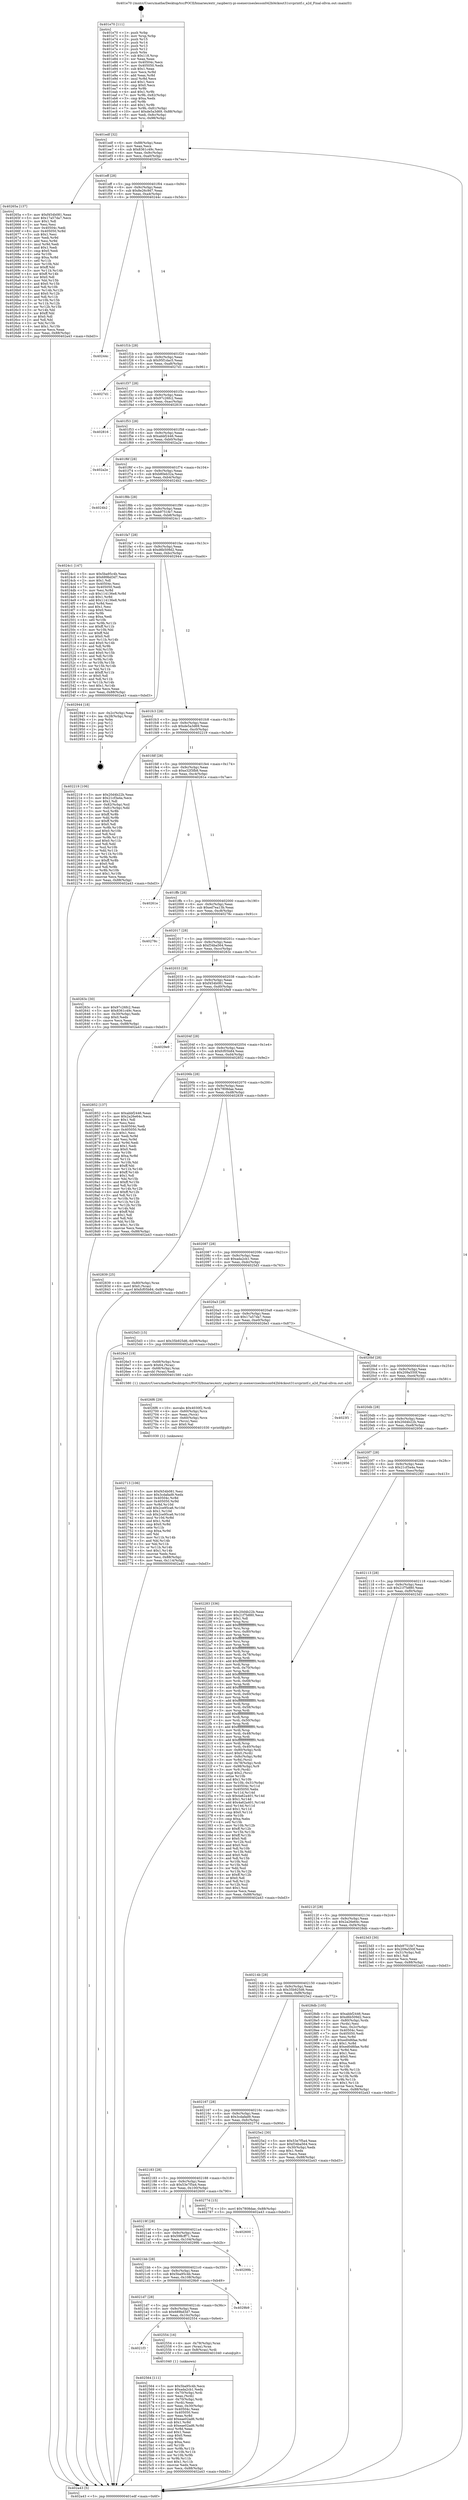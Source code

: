 digraph "0x401e70" {
  label = "0x401e70 (/mnt/c/Users/mathe/Desktop/tcc/POCII/binaries/extr_raspberry-pi-osexerciseslesson042bl4ckout31srcprintf.c_a2d_Final-ollvm.out::main(0))"
  labelloc = "t"
  node[shape=record]

  Entry [label="",width=0.3,height=0.3,shape=circle,fillcolor=black,style=filled]
  "0x401edf" [label="{
     0x401edf [32]\l
     | [instrs]\l
     &nbsp;&nbsp;0x401edf \<+6\>: mov -0x88(%rbp),%eax\l
     &nbsp;&nbsp;0x401ee5 \<+2\>: mov %eax,%ecx\l
     &nbsp;&nbsp;0x401ee7 \<+6\>: sub $0x8361c49c,%ecx\l
     &nbsp;&nbsp;0x401eed \<+6\>: mov %eax,-0x9c(%rbp)\l
     &nbsp;&nbsp;0x401ef3 \<+6\>: mov %ecx,-0xa0(%rbp)\l
     &nbsp;&nbsp;0x401ef9 \<+6\>: je 000000000040265a \<main+0x7ea\>\l
  }"]
  "0x40265a" [label="{
     0x40265a [137]\l
     | [instrs]\l
     &nbsp;&nbsp;0x40265a \<+5\>: mov $0xf454b081,%eax\l
     &nbsp;&nbsp;0x40265f \<+5\>: mov $0x17a57da7,%ecx\l
     &nbsp;&nbsp;0x402664 \<+2\>: mov $0x1,%dl\l
     &nbsp;&nbsp;0x402666 \<+2\>: xor %esi,%esi\l
     &nbsp;&nbsp;0x402668 \<+7\>: mov 0x40504c,%edi\l
     &nbsp;&nbsp;0x40266f \<+8\>: mov 0x405050,%r8d\l
     &nbsp;&nbsp;0x402677 \<+3\>: sub $0x1,%esi\l
     &nbsp;&nbsp;0x40267a \<+3\>: mov %edi,%r9d\l
     &nbsp;&nbsp;0x40267d \<+3\>: add %esi,%r9d\l
     &nbsp;&nbsp;0x402680 \<+4\>: imul %r9d,%edi\l
     &nbsp;&nbsp;0x402684 \<+3\>: and $0x1,%edi\l
     &nbsp;&nbsp;0x402687 \<+3\>: cmp $0x0,%edi\l
     &nbsp;&nbsp;0x40268a \<+4\>: sete %r10b\l
     &nbsp;&nbsp;0x40268e \<+4\>: cmp $0xa,%r8d\l
     &nbsp;&nbsp;0x402692 \<+4\>: setl %r11b\l
     &nbsp;&nbsp;0x402696 \<+3\>: mov %r10b,%bl\l
     &nbsp;&nbsp;0x402699 \<+3\>: xor $0xff,%bl\l
     &nbsp;&nbsp;0x40269c \<+3\>: mov %r11b,%r14b\l
     &nbsp;&nbsp;0x40269f \<+4\>: xor $0xff,%r14b\l
     &nbsp;&nbsp;0x4026a3 \<+3\>: xor $0x0,%dl\l
     &nbsp;&nbsp;0x4026a6 \<+3\>: mov %bl,%r15b\l
     &nbsp;&nbsp;0x4026a9 \<+4\>: and $0x0,%r15b\l
     &nbsp;&nbsp;0x4026ad \<+3\>: and %dl,%r10b\l
     &nbsp;&nbsp;0x4026b0 \<+3\>: mov %r14b,%r12b\l
     &nbsp;&nbsp;0x4026b3 \<+4\>: and $0x0,%r12b\l
     &nbsp;&nbsp;0x4026b7 \<+3\>: and %dl,%r11b\l
     &nbsp;&nbsp;0x4026ba \<+3\>: or %r10b,%r15b\l
     &nbsp;&nbsp;0x4026bd \<+3\>: or %r11b,%r12b\l
     &nbsp;&nbsp;0x4026c0 \<+3\>: xor %r12b,%r15b\l
     &nbsp;&nbsp;0x4026c3 \<+3\>: or %r14b,%bl\l
     &nbsp;&nbsp;0x4026c6 \<+3\>: xor $0xff,%bl\l
     &nbsp;&nbsp;0x4026c9 \<+3\>: or $0x0,%dl\l
     &nbsp;&nbsp;0x4026cc \<+2\>: and %dl,%bl\l
     &nbsp;&nbsp;0x4026ce \<+3\>: or %bl,%r15b\l
     &nbsp;&nbsp;0x4026d1 \<+4\>: test $0x1,%r15b\l
     &nbsp;&nbsp;0x4026d5 \<+3\>: cmovne %ecx,%eax\l
     &nbsp;&nbsp;0x4026d8 \<+6\>: mov %eax,-0x88(%rbp)\l
     &nbsp;&nbsp;0x4026de \<+5\>: jmp 0000000000402a43 \<main+0xbd3\>\l
  }"]
  "0x401eff" [label="{
     0x401eff [28]\l
     | [instrs]\l
     &nbsp;&nbsp;0x401eff \<+5\>: jmp 0000000000401f04 \<main+0x94\>\l
     &nbsp;&nbsp;0x401f04 \<+6\>: mov -0x9c(%rbp),%eax\l
     &nbsp;&nbsp;0x401f0a \<+5\>: sub $0x8e26c9d7,%eax\l
     &nbsp;&nbsp;0x401f0f \<+6\>: mov %eax,-0xa4(%rbp)\l
     &nbsp;&nbsp;0x401f15 \<+6\>: je 000000000040244c \<main+0x5dc\>\l
  }"]
  Exit [label="",width=0.3,height=0.3,shape=circle,fillcolor=black,style=filled,peripheries=2]
  "0x40244c" [label="{
     0x40244c\l
  }", style=dashed]
  "0x401f1b" [label="{
     0x401f1b [28]\l
     | [instrs]\l
     &nbsp;&nbsp;0x401f1b \<+5\>: jmp 0000000000401f20 \<main+0xb0\>\l
     &nbsp;&nbsp;0x401f20 \<+6\>: mov -0x9c(%rbp),%eax\l
     &nbsp;&nbsp;0x401f26 \<+5\>: sub $0x95f1dac5,%eax\l
     &nbsp;&nbsp;0x401f2b \<+6\>: mov %eax,-0xa8(%rbp)\l
     &nbsp;&nbsp;0x401f31 \<+6\>: je 00000000004027d1 \<main+0x961\>\l
  }"]
  "0x402713" [label="{
     0x402713 [106]\l
     | [instrs]\l
     &nbsp;&nbsp;0x402713 \<+5\>: mov $0xf454b081,%esi\l
     &nbsp;&nbsp;0x402718 \<+5\>: mov $0x3cdafad9,%edx\l
     &nbsp;&nbsp;0x40271d \<+8\>: mov 0x40504c,%r8d\l
     &nbsp;&nbsp;0x402725 \<+8\>: mov 0x405050,%r9d\l
     &nbsp;&nbsp;0x40272d \<+3\>: mov %r8d,%r10d\l
     &nbsp;&nbsp;0x402730 \<+7\>: add $0x2ce95ca6,%r10d\l
     &nbsp;&nbsp;0x402737 \<+4\>: sub $0x1,%r10d\l
     &nbsp;&nbsp;0x40273b \<+7\>: sub $0x2ce95ca6,%r10d\l
     &nbsp;&nbsp;0x402742 \<+4\>: imul %r10d,%r8d\l
     &nbsp;&nbsp;0x402746 \<+4\>: and $0x1,%r8d\l
     &nbsp;&nbsp;0x40274a \<+4\>: cmp $0x0,%r8d\l
     &nbsp;&nbsp;0x40274e \<+4\>: sete %r11b\l
     &nbsp;&nbsp;0x402752 \<+4\>: cmp $0xa,%r9d\l
     &nbsp;&nbsp;0x402756 \<+3\>: setl %bl\l
     &nbsp;&nbsp;0x402759 \<+3\>: mov %r11b,%r14b\l
     &nbsp;&nbsp;0x40275c \<+3\>: and %bl,%r14b\l
     &nbsp;&nbsp;0x40275f \<+3\>: xor %bl,%r11b\l
     &nbsp;&nbsp;0x402762 \<+3\>: or %r11b,%r14b\l
     &nbsp;&nbsp;0x402765 \<+4\>: test $0x1,%r14b\l
     &nbsp;&nbsp;0x402769 \<+3\>: cmovne %edx,%esi\l
     &nbsp;&nbsp;0x40276c \<+6\>: mov %esi,-0x88(%rbp)\l
     &nbsp;&nbsp;0x402772 \<+6\>: mov %eax,-0x114(%rbp)\l
     &nbsp;&nbsp;0x402778 \<+5\>: jmp 0000000000402a43 \<main+0xbd3\>\l
  }"]
  "0x4027d1" [label="{
     0x4027d1\l
  }", style=dashed]
  "0x401f37" [label="{
     0x401f37 [28]\l
     | [instrs]\l
     &nbsp;&nbsp;0x401f37 \<+5\>: jmp 0000000000401f3c \<main+0xcc\>\l
     &nbsp;&nbsp;0x401f3c \<+6\>: mov -0x9c(%rbp),%eax\l
     &nbsp;&nbsp;0x401f42 \<+5\>: sub $0x97c26fc2,%eax\l
     &nbsp;&nbsp;0x401f47 \<+6\>: mov %eax,-0xac(%rbp)\l
     &nbsp;&nbsp;0x401f4d \<+6\>: je 0000000000402816 \<main+0x9a6\>\l
  }"]
  "0x4026f6" [label="{
     0x4026f6 [29]\l
     | [instrs]\l
     &nbsp;&nbsp;0x4026f6 \<+10\>: movabs $0x4030f2,%rdi\l
     &nbsp;&nbsp;0x402700 \<+4\>: mov -0x60(%rbp),%rcx\l
     &nbsp;&nbsp;0x402704 \<+2\>: mov %eax,(%rcx)\l
     &nbsp;&nbsp;0x402706 \<+4\>: mov -0x60(%rbp),%rcx\l
     &nbsp;&nbsp;0x40270a \<+2\>: mov (%rcx),%esi\l
     &nbsp;&nbsp;0x40270c \<+2\>: mov $0x0,%al\l
     &nbsp;&nbsp;0x40270e \<+5\>: call 0000000000401030 \<printf@plt\>\l
     | [calls]\l
     &nbsp;&nbsp;0x401030 \{1\} (unknown)\l
  }"]
  "0x402816" [label="{
     0x402816\l
  }", style=dashed]
  "0x401f53" [label="{
     0x401f53 [28]\l
     | [instrs]\l
     &nbsp;&nbsp;0x401f53 \<+5\>: jmp 0000000000401f58 \<main+0xe8\>\l
     &nbsp;&nbsp;0x401f58 \<+6\>: mov -0x9c(%rbp),%eax\l
     &nbsp;&nbsp;0x401f5e \<+5\>: sub $0xabbf2446,%eax\l
     &nbsp;&nbsp;0x401f63 \<+6\>: mov %eax,-0xb0(%rbp)\l
     &nbsp;&nbsp;0x401f69 \<+6\>: je 0000000000402a2e \<main+0xbbe\>\l
  }"]
  "0x402564" [label="{
     0x402564 [111]\l
     | [instrs]\l
     &nbsp;&nbsp;0x402564 \<+5\>: mov $0x5ba95c4b,%ecx\l
     &nbsp;&nbsp;0x402569 \<+5\>: mov $0xada2cb1,%edx\l
     &nbsp;&nbsp;0x40256e \<+4\>: mov -0x70(%rbp),%rdi\l
     &nbsp;&nbsp;0x402572 \<+2\>: mov %eax,(%rdi)\l
     &nbsp;&nbsp;0x402574 \<+4\>: mov -0x70(%rbp),%rdi\l
     &nbsp;&nbsp;0x402578 \<+2\>: mov (%rdi),%eax\l
     &nbsp;&nbsp;0x40257a \<+3\>: mov %eax,-0x30(%rbp)\l
     &nbsp;&nbsp;0x40257d \<+7\>: mov 0x40504c,%eax\l
     &nbsp;&nbsp;0x402584 \<+7\>: mov 0x405050,%esi\l
     &nbsp;&nbsp;0x40258b \<+3\>: mov %eax,%r8d\l
     &nbsp;&nbsp;0x40258e \<+7\>: add $0xeae02ad6,%r8d\l
     &nbsp;&nbsp;0x402595 \<+4\>: sub $0x1,%r8d\l
     &nbsp;&nbsp;0x402599 \<+7\>: sub $0xeae02ad6,%r8d\l
     &nbsp;&nbsp;0x4025a0 \<+4\>: imul %r8d,%eax\l
     &nbsp;&nbsp;0x4025a4 \<+3\>: and $0x1,%eax\l
     &nbsp;&nbsp;0x4025a7 \<+3\>: cmp $0x0,%eax\l
     &nbsp;&nbsp;0x4025aa \<+4\>: sete %r9b\l
     &nbsp;&nbsp;0x4025ae \<+3\>: cmp $0xa,%esi\l
     &nbsp;&nbsp;0x4025b1 \<+4\>: setl %r10b\l
     &nbsp;&nbsp;0x4025b5 \<+3\>: mov %r9b,%r11b\l
     &nbsp;&nbsp;0x4025b8 \<+3\>: and %r10b,%r11b\l
     &nbsp;&nbsp;0x4025bb \<+3\>: xor %r10b,%r9b\l
     &nbsp;&nbsp;0x4025be \<+3\>: or %r9b,%r11b\l
     &nbsp;&nbsp;0x4025c1 \<+4\>: test $0x1,%r11b\l
     &nbsp;&nbsp;0x4025c5 \<+3\>: cmovne %edx,%ecx\l
     &nbsp;&nbsp;0x4025c8 \<+6\>: mov %ecx,-0x88(%rbp)\l
     &nbsp;&nbsp;0x4025ce \<+5\>: jmp 0000000000402a43 \<main+0xbd3\>\l
  }"]
  "0x402a2e" [label="{
     0x402a2e\l
  }", style=dashed]
  "0x401f6f" [label="{
     0x401f6f [28]\l
     | [instrs]\l
     &nbsp;&nbsp;0x401f6f \<+5\>: jmp 0000000000401f74 \<main+0x104\>\l
     &nbsp;&nbsp;0x401f74 \<+6\>: mov -0x9c(%rbp),%eax\l
     &nbsp;&nbsp;0x401f7a \<+5\>: sub $0xb80eb32a,%eax\l
     &nbsp;&nbsp;0x401f7f \<+6\>: mov %eax,-0xb4(%rbp)\l
     &nbsp;&nbsp;0x401f85 \<+6\>: je 00000000004024b2 \<main+0x642\>\l
  }"]
  "0x4021f3" [label="{
     0x4021f3\l
  }", style=dashed]
  "0x4024b2" [label="{
     0x4024b2\l
  }", style=dashed]
  "0x401f8b" [label="{
     0x401f8b [28]\l
     | [instrs]\l
     &nbsp;&nbsp;0x401f8b \<+5\>: jmp 0000000000401f90 \<main+0x120\>\l
     &nbsp;&nbsp;0x401f90 \<+6\>: mov -0x9c(%rbp),%eax\l
     &nbsp;&nbsp;0x401f96 \<+5\>: sub $0xb9751fe7,%eax\l
     &nbsp;&nbsp;0x401f9b \<+6\>: mov %eax,-0xb8(%rbp)\l
     &nbsp;&nbsp;0x401fa1 \<+6\>: je 00000000004024c1 \<main+0x651\>\l
  }"]
  "0x402554" [label="{
     0x402554 [16]\l
     | [instrs]\l
     &nbsp;&nbsp;0x402554 \<+4\>: mov -0x78(%rbp),%rax\l
     &nbsp;&nbsp;0x402558 \<+3\>: mov (%rax),%rax\l
     &nbsp;&nbsp;0x40255b \<+4\>: mov 0x8(%rax),%rdi\l
     &nbsp;&nbsp;0x40255f \<+5\>: call 0000000000401040 \<atoi@plt\>\l
     | [calls]\l
     &nbsp;&nbsp;0x401040 \{1\} (unknown)\l
  }"]
  "0x4024c1" [label="{
     0x4024c1 [147]\l
     | [instrs]\l
     &nbsp;&nbsp;0x4024c1 \<+5\>: mov $0x5ba95c4b,%eax\l
     &nbsp;&nbsp;0x4024c6 \<+5\>: mov $0x689bd3d7,%ecx\l
     &nbsp;&nbsp;0x4024cb \<+2\>: mov $0x1,%dl\l
     &nbsp;&nbsp;0x4024cd \<+7\>: mov 0x40504c,%esi\l
     &nbsp;&nbsp;0x4024d4 \<+7\>: mov 0x405050,%edi\l
     &nbsp;&nbsp;0x4024db \<+3\>: mov %esi,%r8d\l
     &nbsp;&nbsp;0x4024de \<+7\>: sub $0x114136e8,%r8d\l
     &nbsp;&nbsp;0x4024e5 \<+4\>: sub $0x1,%r8d\l
     &nbsp;&nbsp;0x4024e9 \<+7\>: add $0x114136e8,%r8d\l
     &nbsp;&nbsp;0x4024f0 \<+4\>: imul %r8d,%esi\l
     &nbsp;&nbsp;0x4024f4 \<+3\>: and $0x1,%esi\l
     &nbsp;&nbsp;0x4024f7 \<+3\>: cmp $0x0,%esi\l
     &nbsp;&nbsp;0x4024fa \<+4\>: sete %r9b\l
     &nbsp;&nbsp;0x4024fe \<+3\>: cmp $0xa,%edi\l
     &nbsp;&nbsp;0x402501 \<+4\>: setl %r10b\l
     &nbsp;&nbsp;0x402505 \<+3\>: mov %r9b,%r11b\l
     &nbsp;&nbsp;0x402508 \<+4\>: xor $0xff,%r11b\l
     &nbsp;&nbsp;0x40250c \<+3\>: mov %r10b,%bl\l
     &nbsp;&nbsp;0x40250f \<+3\>: xor $0xff,%bl\l
     &nbsp;&nbsp;0x402512 \<+3\>: xor $0x0,%dl\l
     &nbsp;&nbsp;0x402515 \<+3\>: mov %r11b,%r14b\l
     &nbsp;&nbsp;0x402518 \<+4\>: and $0x0,%r14b\l
     &nbsp;&nbsp;0x40251c \<+3\>: and %dl,%r9b\l
     &nbsp;&nbsp;0x40251f \<+3\>: mov %bl,%r15b\l
     &nbsp;&nbsp;0x402522 \<+4\>: and $0x0,%r15b\l
     &nbsp;&nbsp;0x402526 \<+3\>: and %dl,%r10b\l
     &nbsp;&nbsp;0x402529 \<+3\>: or %r9b,%r14b\l
     &nbsp;&nbsp;0x40252c \<+3\>: or %r10b,%r15b\l
     &nbsp;&nbsp;0x40252f \<+3\>: xor %r15b,%r14b\l
     &nbsp;&nbsp;0x402532 \<+3\>: or %bl,%r11b\l
     &nbsp;&nbsp;0x402535 \<+4\>: xor $0xff,%r11b\l
     &nbsp;&nbsp;0x402539 \<+3\>: or $0x0,%dl\l
     &nbsp;&nbsp;0x40253c \<+3\>: and %dl,%r11b\l
     &nbsp;&nbsp;0x40253f \<+3\>: or %r11b,%r14b\l
     &nbsp;&nbsp;0x402542 \<+4\>: test $0x1,%r14b\l
     &nbsp;&nbsp;0x402546 \<+3\>: cmovne %ecx,%eax\l
     &nbsp;&nbsp;0x402549 \<+6\>: mov %eax,-0x88(%rbp)\l
     &nbsp;&nbsp;0x40254f \<+5\>: jmp 0000000000402a43 \<main+0xbd3\>\l
  }"]
  "0x401fa7" [label="{
     0x401fa7 [28]\l
     | [instrs]\l
     &nbsp;&nbsp;0x401fa7 \<+5\>: jmp 0000000000401fac \<main+0x13c\>\l
     &nbsp;&nbsp;0x401fac \<+6\>: mov -0x9c(%rbp),%eax\l
     &nbsp;&nbsp;0x401fb2 \<+5\>: sub $0xd6b509d2,%eax\l
     &nbsp;&nbsp;0x401fb7 \<+6\>: mov %eax,-0xbc(%rbp)\l
     &nbsp;&nbsp;0x401fbd \<+6\>: je 0000000000402944 \<main+0xad4\>\l
  }"]
  "0x4021d7" [label="{
     0x4021d7 [28]\l
     | [instrs]\l
     &nbsp;&nbsp;0x4021d7 \<+5\>: jmp 00000000004021dc \<main+0x36c\>\l
     &nbsp;&nbsp;0x4021dc \<+6\>: mov -0x9c(%rbp),%eax\l
     &nbsp;&nbsp;0x4021e2 \<+5\>: sub $0x689bd3d7,%eax\l
     &nbsp;&nbsp;0x4021e7 \<+6\>: mov %eax,-0x10c(%rbp)\l
     &nbsp;&nbsp;0x4021ed \<+6\>: je 0000000000402554 \<main+0x6e4\>\l
  }"]
  "0x402944" [label="{
     0x402944 [18]\l
     | [instrs]\l
     &nbsp;&nbsp;0x402944 \<+3\>: mov -0x2c(%rbp),%eax\l
     &nbsp;&nbsp;0x402947 \<+4\>: lea -0x28(%rbp),%rsp\l
     &nbsp;&nbsp;0x40294b \<+1\>: pop %rbx\l
     &nbsp;&nbsp;0x40294c \<+2\>: pop %r12\l
     &nbsp;&nbsp;0x40294e \<+2\>: pop %r13\l
     &nbsp;&nbsp;0x402950 \<+2\>: pop %r14\l
     &nbsp;&nbsp;0x402952 \<+2\>: pop %r15\l
     &nbsp;&nbsp;0x402954 \<+1\>: pop %rbp\l
     &nbsp;&nbsp;0x402955 \<+1\>: ret\l
  }"]
  "0x401fc3" [label="{
     0x401fc3 [28]\l
     | [instrs]\l
     &nbsp;&nbsp;0x401fc3 \<+5\>: jmp 0000000000401fc8 \<main+0x158\>\l
     &nbsp;&nbsp;0x401fc8 \<+6\>: mov -0x9c(%rbp),%eax\l
     &nbsp;&nbsp;0x401fce \<+5\>: sub $0xde5a3d69,%eax\l
     &nbsp;&nbsp;0x401fd3 \<+6\>: mov %eax,-0xc0(%rbp)\l
     &nbsp;&nbsp;0x401fd9 \<+6\>: je 0000000000402219 \<main+0x3a9\>\l
  }"]
  "0x4029b9" [label="{
     0x4029b9\l
  }", style=dashed]
  "0x402219" [label="{
     0x402219 [106]\l
     | [instrs]\l
     &nbsp;&nbsp;0x402219 \<+5\>: mov $0x20d4b22b,%eax\l
     &nbsp;&nbsp;0x40221e \<+5\>: mov $0x21cf3a4a,%ecx\l
     &nbsp;&nbsp;0x402223 \<+2\>: mov $0x1,%dl\l
     &nbsp;&nbsp;0x402225 \<+7\>: mov -0x82(%rbp),%sil\l
     &nbsp;&nbsp;0x40222c \<+7\>: mov -0x81(%rbp),%dil\l
     &nbsp;&nbsp;0x402233 \<+3\>: mov %sil,%r8b\l
     &nbsp;&nbsp;0x402236 \<+4\>: xor $0xff,%r8b\l
     &nbsp;&nbsp;0x40223a \<+3\>: mov %dil,%r9b\l
     &nbsp;&nbsp;0x40223d \<+4\>: xor $0xff,%r9b\l
     &nbsp;&nbsp;0x402241 \<+3\>: xor $0x0,%dl\l
     &nbsp;&nbsp;0x402244 \<+3\>: mov %r8b,%r10b\l
     &nbsp;&nbsp;0x402247 \<+4\>: and $0x0,%r10b\l
     &nbsp;&nbsp;0x40224b \<+3\>: and %dl,%sil\l
     &nbsp;&nbsp;0x40224e \<+3\>: mov %r9b,%r11b\l
     &nbsp;&nbsp;0x402251 \<+4\>: and $0x0,%r11b\l
     &nbsp;&nbsp;0x402255 \<+3\>: and %dl,%dil\l
     &nbsp;&nbsp;0x402258 \<+3\>: or %sil,%r10b\l
     &nbsp;&nbsp;0x40225b \<+3\>: or %dil,%r11b\l
     &nbsp;&nbsp;0x40225e \<+3\>: xor %r11b,%r10b\l
     &nbsp;&nbsp;0x402261 \<+3\>: or %r9b,%r8b\l
     &nbsp;&nbsp;0x402264 \<+4\>: xor $0xff,%r8b\l
     &nbsp;&nbsp;0x402268 \<+3\>: or $0x0,%dl\l
     &nbsp;&nbsp;0x40226b \<+3\>: and %dl,%r8b\l
     &nbsp;&nbsp;0x40226e \<+3\>: or %r8b,%r10b\l
     &nbsp;&nbsp;0x402271 \<+4\>: test $0x1,%r10b\l
     &nbsp;&nbsp;0x402275 \<+3\>: cmovne %ecx,%eax\l
     &nbsp;&nbsp;0x402278 \<+6\>: mov %eax,-0x88(%rbp)\l
     &nbsp;&nbsp;0x40227e \<+5\>: jmp 0000000000402a43 \<main+0xbd3\>\l
  }"]
  "0x401fdf" [label="{
     0x401fdf [28]\l
     | [instrs]\l
     &nbsp;&nbsp;0x401fdf \<+5\>: jmp 0000000000401fe4 \<main+0x174\>\l
     &nbsp;&nbsp;0x401fe4 \<+6\>: mov -0x9c(%rbp),%eax\l
     &nbsp;&nbsp;0x401fea \<+5\>: sub $0xe32f3fb8,%eax\l
     &nbsp;&nbsp;0x401fef \<+6\>: mov %eax,-0xc4(%rbp)\l
     &nbsp;&nbsp;0x401ff5 \<+6\>: je 000000000040261e \<main+0x7ae\>\l
  }"]
  "0x402a43" [label="{
     0x402a43 [5]\l
     | [instrs]\l
     &nbsp;&nbsp;0x402a43 \<+5\>: jmp 0000000000401edf \<main+0x6f\>\l
  }"]
  "0x401e70" [label="{
     0x401e70 [111]\l
     | [instrs]\l
     &nbsp;&nbsp;0x401e70 \<+1\>: push %rbp\l
     &nbsp;&nbsp;0x401e71 \<+3\>: mov %rsp,%rbp\l
     &nbsp;&nbsp;0x401e74 \<+2\>: push %r15\l
     &nbsp;&nbsp;0x401e76 \<+2\>: push %r14\l
     &nbsp;&nbsp;0x401e78 \<+2\>: push %r13\l
     &nbsp;&nbsp;0x401e7a \<+2\>: push %r12\l
     &nbsp;&nbsp;0x401e7c \<+1\>: push %rbx\l
     &nbsp;&nbsp;0x401e7d \<+7\>: sub $0x118,%rsp\l
     &nbsp;&nbsp;0x401e84 \<+2\>: xor %eax,%eax\l
     &nbsp;&nbsp;0x401e86 \<+7\>: mov 0x40504c,%ecx\l
     &nbsp;&nbsp;0x401e8d \<+7\>: mov 0x405050,%edx\l
     &nbsp;&nbsp;0x401e94 \<+3\>: sub $0x1,%eax\l
     &nbsp;&nbsp;0x401e97 \<+3\>: mov %ecx,%r8d\l
     &nbsp;&nbsp;0x401e9a \<+3\>: add %eax,%r8d\l
     &nbsp;&nbsp;0x401e9d \<+4\>: imul %r8d,%ecx\l
     &nbsp;&nbsp;0x401ea1 \<+3\>: and $0x1,%ecx\l
     &nbsp;&nbsp;0x401ea4 \<+3\>: cmp $0x0,%ecx\l
     &nbsp;&nbsp;0x401ea7 \<+4\>: sete %r9b\l
     &nbsp;&nbsp;0x401eab \<+4\>: and $0x1,%r9b\l
     &nbsp;&nbsp;0x401eaf \<+7\>: mov %r9b,-0x82(%rbp)\l
     &nbsp;&nbsp;0x401eb6 \<+3\>: cmp $0xa,%edx\l
     &nbsp;&nbsp;0x401eb9 \<+4\>: setl %r9b\l
     &nbsp;&nbsp;0x401ebd \<+4\>: and $0x1,%r9b\l
     &nbsp;&nbsp;0x401ec1 \<+7\>: mov %r9b,-0x81(%rbp)\l
     &nbsp;&nbsp;0x401ec8 \<+10\>: movl $0xde5a3d69,-0x88(%rbp)\l
     &nbsp;&nbsp;0x401ed2 \<+6\>: mov %edi,-0x8c(%rbp)\l
     &nbsp;&nbsp;0x401ed8 \<+7\>: mov %rsi,-0x98(%rbp)\l
  }"]
  "0x4021bb" [label="{
     0x4021bb [28]\l
     | [instrs]\l
     &nbsp;&nbsp;0x4021bb \<+5\>: jmp 00000000004021c0 \<main+0x350\>\l
     &nbsp;&nbsp;0x4021c0 \<+6\>: mov -0x9c(%rbp),%eax\l
     &nbsp;&nbsp;0x4021c6 \<+5\>: sub $0x5ba95c4b,%eax\l
     &nbsp;&nbsp;0x4021cb \<+6\>: mov %eax,-0x108(%rbp)\l
     &nbsp;&nbsp;0x4021d1 \<+6\>: je 00000000004029b9 \<main+0xb49\>\l
  }"]
  "0x40261e" [label="{
     0x40261e\l
  }", style=dashed]
  "0x401ffb" [label="{
     0x401ffb [28]\l
     | [instrs]\l
     &nbsp;&nbsp;0x401ffb \<+5\>: jmp 0000000000402000 \<main+0x190\>\l
     &nbsp;&nbsp;0x402000 \<+6\>: mov -0x9c(%rbp),%eax\l
     &nbsp;&nbsp;0x402006 \<+5\>: sub $0xed7ea13b,%eax\l
     &nbsp;&nbsp;0x40200b \<+6\>: mov %eax,-0xc8(%rbp)\l
     &nbsp;&nbsp;0x402011 \<+6\>: je 000000000040278c \<main+0x91c\>\l
  }"]
  "0x40299b" [label="{
     0x40299b\l
  }", style=dashed]
  "0x40278c" [label="{
     0x40278c\l
  }", style=dashed]
  "0x402017" [label="{
     0x402017 [28]\l
     | [instrs]\l
     &nbsp;&nbsp;0x402017 \<+5\>: jmp 000000000040201c \<main+0x1ac\>\l
     &nbsp;&nbsp;0x40201c \<+6\>: mov -0x9c(%rbp),%eax\l
     &nbsp;&nbsp;0x402022 \<+5\>: sub $0xf34ba564,%eax\l
     &nbsp;&nbsp;0x402027 \<+6\>: mov %eax,-0xcc(%rbp)\l
     &nbsp;&nbsp;0x40202d \<+6\>: je 000000000040263c \<main+0x7cc\>\l
  }"]
  "0x40219f" [label="{
     0x40219f [28]\l
     | [instrs]\l
     &nbsp;&nbsp;0x40219f \<+5\>: jmp 00000000004021a4 \<main+0x334\>\l
     &nbsp;&nbsp;0x4021a4 \<+6\>: mov -0x9c(%rbp),%eax\l
     &nbsp;&nbsp;0x4021aa \<+5\>: sub $0x598cff71,%eax\l
     &nbsp;&nbsp;0x4021af \<+6\>: mov %eax,-0x104(%rbp)\l
     &nbsp;&nbsp;0x4021b5 \<+6\>: je 000000000040299b \<main+0xb2b\>\l
  }"]
  "0x40263c" [label="{
     0x40263c [30]\l
     | [instrs]\l
     &nbsp;&nbsp;0x40263c \<+5\>: mov $0x97c26fc2,%eax\l
     &nbsp;&nbsp;0x402641 \<+5\>: mov $0x8361c49c,%ecx\l
     &nbsp;&nbsp;0x402646 \<+3\>: mov -0x30(%rbp),%edx\l
     &nbsp;&nbsp;0x402649 \<+3\>: cmp $0x0,%edx\l
     &nbsp;&nbsp;0x40264c \<+3\>: cmove %ecx,%eax\l
     &nbsp;&nbsp;0x40264f \<+6\>: mov %eax,-0x88(%rbp)\l
     &nbsp;&nbsp;0x402655 \<+5\>: jmp 0000000000402a43 \<main+0xbd3\>\l
  }"]
  "0x402033" [label="{
     0x402033 [28]\l
     | [instrs]\l
     &nbsp;&nbsp;0x402033 \<+5\>: jmp 0000000000402038 \<main+0x1c8\>\l
     &nbsp;&nbsp;0x402038 \<+6\>: mov -0x9c(%rbp),%eax\l
     &nbsp;&nbsp;0x40203e \<+5\>: sub $0xf454b081,%eax\l
     &nbsp;&nbsp;0x402043 \<+6\>: mov %eax,-0xd0(%rbp)\l
     &nbsp;&nbsp;0x402049 \<+6\>: je 00000000004029e9 \<main+0xb79\>\l
  }"]
  "0x402600" [label="{
     0x402600\l
  }", style=dashed]
  "0x4029e9" [label="{
     0x4029e9\l
  }", style=dashed]
  "0x40204f" [label="{
     0x40204f [28]\l
     | [instrs]\l
     &nbsp;&nbsp;0x40204f \<+5\>: jmp 0000000000402054 \<main+0x1e4\>\l
     &nbsp;&nbsp;0x402054 \<+6\>: mov -0x9c(%rbp),%eax\l
     &nbsp;&nbsp;0x40205a \<+5\>: sub $0xfcf05b84,%eax\l
     &nbsp;&nbsp;0x40205f \<+6\>: mov %eax,-0xd4(%rbp)\l
     &nbsp;&nbsp;0x402065 \<+6\>: je 0000000000402852 \<main+0x9e2\>\l
  }"]
  "0x402183" [label="{
     0x402183 [28]\l
     | [instrs]\l
     &nbsp;&nbsp;0x402183 \<+5\>: jmp 0000000000402188 \<main+0x318\>\l
     &nbsp;&nbsp;0x402188 \<+6\>: mov -0x9c(%rbp),%eax\l
     &nbsp;&nbsp;0x40218e \<+5\>: sub $0x53e7f5a4,%eax\l
     &nbsp;&nbsp;0x402193 \<+6\>: mov %eax,-0x100(%rbp)\l
     &nbsp;&nbsp;0x402199 \<+6\>: je 0000000000402600 \<main+0x790\>\l
  }"]
  "0x402852" [label="{
     0x402852 [137]\l
     | [instrs]\l
     &nbsp;&nbsp;0x402852 \<+5\>: mov $0xabbf2446,%eax\l
     &nbsp;&nbsp;0x402857 \<+5\>: mov $0x2a26e64c,%ecx\l
     &nbsp;&nbsp;0x40285c \<+2\>: mov $0x1,%dl\l
     &nbsp;&nbsp;0x40285e \<+2\>: xor %esi,%esi\l
     &nbsp;&nbsp;0x402860 \<+7\>: mov 0x40504c,%edi\l
     &nbsp;&nbsp;0x402867 \<+8\>: mov 0x405050,%r8d\l
     &nbsp;&nbsp;0x40286f \<+3\>: sub $0x1,%esi\l
     &nbsp;&nbsp;0x402872 \<+3\>: mov %edi,%r9d\l
     &nbsp;&nbsp;0x402875 \<+3\>: add %esi,%r9d\l
     &nbsp;&nbsp;0x402878 \<+4\>: imul %r9d,%edi\l
     &nbsp;&nbsp;0x40287c \<+3\>: and $0x1,%edi\l
     &nbsp;&nbsp;0x40287f \<+3\>: cmp $0x0,%edi\l
     &nbsp;&nbsp;0x402882 \<+4\>: sete %r10b\l
     &nbsp;&nbsp;0x402886 \<+4\>: cmp $0xa,%r8d\l
     &nbsp;&nbsp;0x40288a \<+4\>: setl %r11b\l
     &nbsp;&nbsp;0x40288e \<+3\>: mov %r10b,%bl\l
     &nbsp;&nbsp;0x402891 \<+3\>: xor $0xff,%bl\l
     &nbsp;&nbsp;0x402894 \<+3\>: mov %r11b,%r14b\l
     &nbsp;&nbsp;0x402897 \<+4\>: xor $0xff,%r14b\l
     &nbsp;&nbsp;0x40289b \<+3\>: xor $0x1,%dl\l
     &nbsp;&nbsp;0x40289e \<+3\>: mov %bl,%r15b\l
     &nbsp;&nbsp;0x4028a1 \<+4\>: and $0xff,%r15b\l
     &nbsp;&nbsp;0x4028a5 \<+3\>: and %dl,%r10b\l
     &nbsp;&nbsp;0x4028a8 \<+3\>: mov %r14b,%r12b\l
     &nbsp;&nbsp;0x4028ab \<+4\>: and $0xff,%r12b\l
     &nbsp;&nbsp;0x4028af \<+3\>: and %dl,%r11b\l
     &nbsp;&nbsp;0x4028b2 \<+3\>: or %r10b,%r15b\l
     &nbsp;&nbsp;0x4028b5 \<+3\>: or %r11b,%r12b\l
     &nbsp;&nbsp;0x4028b8 \<+3\>: xor %r12b,%r15b\l
     &nbsp;&nbsp;0x4028bb \<+3\>: or %r14b,%bl\l
     &nbsp;&nbsp;0x4028be \<+3\>: xor $0xff,%bl\l
     &nbsp;&nbsp;0x4028c1 \<+3\>: or $0x1,%dl\l
     &nbsp;&nbsp;0x4028c4 \<+2\>: and %dl,%bl\l
     &nbsp;&nbsp;0x4028c6 \<+3\>: or %bl,%r15b\l
     &nbsp;&nbsp;0x4028c9 \<+4\>: test $0x1,%r15b\l
     &nbsp;&nbsp;0x4028cd \<+3\>: cmovne %ecx,%eax\l
     &nbsp;&nbsp;0x4028d0 \<+6\>: mov %eax,-0x88(%rbp)\l
     &nbsp;&nbsp;0x4028d6 \<+5\>: jmp 0000000000402a43 \<main+0xbd3\>\l
  }"]
  "0x40206b" [label="{
     0x40206b [28]\l
     | [instrs]\l
     &nbsp;&nbsp;0x40206b \<+5\>: jmp 0000000000402070 \<main+0x200\>\l
     &nbsp;&nbsp;0x402070 \<+6\>: mov -0x9c(%rbp),%eax\l
     &nbsp;&nbsp;0x402076 \<+5\>: sub $0x7808dae,%eax\l
     &nbsp;&nbsp;0x40207b \<+6\>: mov %eax,-0xd8(%rbp)\l
     &nbsp;&nbsp;0x402081 \<+6\>: je 0000000000402839 \<main+0x9c9\>\l
  }"]
  "0x40277d" [label="{
     0x40277d [15]\l
     | [instrs]\l
     &nbsp;&nbsp;0x40277d \<+10\>: movl $0x7808dae,-0x88(%rbp)\l
     &nbsp;&nbsp;0x402787 \<+5\>: jmp 0000000000402a43 \<main+0xbd3\>\l
  }"]
  "0x402839" [label="{
     0x402839 [25]\l
     | [instrs]\l
     &nbsp;&nbsp;0x402839 \<+4\>: mov -0x80(%rbp),%rax\l
     &nbsp;&nbsp;0x40283d \<+6\>: movl $0x0,(%rax)\l
     &nbsp;&nbsp;0x402843 \<+10\>: movl $0xfcf05b84,-0x88(%rbp)\l
     &nbsp;&nbsp;0x40284d \<+5\>: jmp 0000000000402a43 \<main+0xbd3\>\l
  }"]
  "0x402087" [label="{
     0x402087 [28]\l
     | [instrs]\l
     &nbsp;&nbsp;0x402087 \<+5\>: jmp 000000000040208c \<main+0x21c\>\l
     &nbsp;&nbsp;0x40208c \<+6\>: mov -0x9c(%rbp),%eax\l
     &nbsp;&nbsp;0x402092 \<+5\>: sub $0xada2cb1,%eax\l
     &nbsp;&nbsp;0x402097 \<+6\>: mov %eax,-0xdc(%rbp)\l
     &nbsp;&nbsp;0x40209d \<+6\>: je 00000000004025d3 \<main+0x763\>\l
  }"]
  "0x402167" [label="{
     0x402167 [28]\l
     | [instrs]\l
     &nbsp;&nbsp;0x402167 \<+5\>: jmp 000000000040216c \<main+0x2fc\>\l
     &nbsp;&nbsp;0x40216c \<+6\>: mov -0x9c(%rbp),%eax\l
     &nbsp;&nbsp;0x402172 \<+5\>: sub $0x3cdafad9,%eax\l
     &nbsp;&nbsp;0x402177 \<+6\>: mov %eax,-0xfc(%rbp)\l
     &nbsp;&nbsp;0x40217d \<+6\>: je 000000000040277d \<main+0x90d\>\l
  }"]
  "0x4025d3" [label="{
     0x4025d3 [15]\l
     | [instrs]\l
     &nbsp;&nbsp;0x4025d3 \<+10\>: movl $0x35b925d6,-0x88(%rbp)\l
     &nbsp;&nbsp;0x4025dd \<+5\>: jmp 0000000000402a43 \<main+0xbd3\>\l
  }"]
  "0x4020a3" [label="{
     0x4020a3 [28]\l
     | [instrs]\l
     &nbsp;&nbsp;0x4020a3 \<+5\>: jmp 00000000004020a8 \<main+0x238\>\l
     &nbsp;&nbsp;0x4020a8 \<+6\>: mov -0x9c(%rbp),%eax\l
     &nbsp;&nbsp;0x4020ae \<+5\>: sub $0x17a57da7,%eax\l
     &nbsp;&nbsp;0x4020b3 \<+6\>: mov %eax,-0xe0(%rbp)\l
     &nbsp;&nbsp;0x4020b9 \<+6\>: je 00000000004026e3 \<main+0x873\>\l
  }"]
  "0x4025e2" [label="{
     0x4025e2 [30]\l
     | [instrs]\l
     &nbsp;&nbsp;0x4025e2 \<+5\>: mov $0x53e7f5a4,%eax\l
     &nbsp;&nbsp;0x4025e7 \<+5\>: mov $0xf34ba564,%ecx\l
     &nbsp;&nbsp;0x4025ec \<+3\>: mov -0x30(%rbp),%edx\l
     &nbsp;&nbsp;0x4025ef \<+3\>: cmp $0x1,%edx\l
     &nbsp;&nbsp;0x4025f2 \<+3\>: cmovl %ecx,%eax\l
     &nbsp;&nbsp;0x4025f5 \<+6\>: mov %eax,-0x88(%rbp)\l
     &nbsp;&nbsp;0x4025fb \<+5\>: jmp 0000000000402a43 \<main+0xbd3\>\l
  }"]
  "0x4026e3" [label="{
     0x4026e3 [19]\l
     | [instrs]\l
     &nbsp;&nbsp;0x4026e3 \<+4\>: mov -0x68(%rbp),%rax\l
     &nbsp;&nbsp;0x4026e7 \<+3\>: movb $0x64,(%rax)\l
     &nbsp;&nbsp;0x4026ea \<+4\>: mov -0x68(%rbp),%rax\l
     &nbsp;&nbsp;0x4026ee \<+3\>: movsbl (%rax),%edi\l
     &nbsp;&nbsp;0x4026f1 \<+5\>: call 0000000000401580 \<a2d\>\l
     | [calls]\l
     &nbsp;&nbsp;0x401580 \{1\} (/mnt/c/Users/mathe/Desktop/tcc/POCII/binaries/extr_raspberry-pi-osexerciseslesson042bl4ckout31srcprintf.c_a2d_Final-ollvm.out::a2d)\l
  }"]
  "0x4020bf" [label="{
     0x4020bf [28]\l
     | [instrs]\l
     &nbsp;&nbsp;0x4020bf \<+5\>: jmp 00000000004020c4 \<main+0x254\>\l
     &nbsp;&nbsp;0x4020c4 \<+6\>: mov -0x9c(%rbp),%eax\l
     &nbsp;&nbsp;0x4020ca \<+5\>: sub $0x209a550f,%eax\l
     &nbsp;&nbsp;0x4020cf \<+6\>: mov %eax,-0xe4(%rbp)\l
     &nbsp;&nbsp;0x4020d5 \<+6\>: je 00000000004023f1 \<main+0x581\>\l
  }"]
  "0x40214b" [label="{
     0x40214b [28]\l
     | [instrs]\l
     &nbsp;&nbsp;0x40214b \<+5\>: jmp 0000000000402150 \<main+0x2e0\>\l
     &nbsp;&nbsp;0x402150 \<+6\>: mov -0x9c(%rbp),%eax\l
     &nbsp;&nbsp;0x402156 \<+5\>: sub $0x35b925d6,%eax\l
     &nbsp;&nbsp;0x40215b \<+6\>: mov %eax,-0xf8(%rbp)\l
     &nbsp;&nbsp;0x402161 \<+6\>: je 00000000004025e2 \<main+0x772\>\l
  }"]
  "0x4023f1" [label="{
     0x4023f1\l
  }", style=dashed]
  "0x4020db" [label="{
     0x4020db [28]\l
     | [instrs]\l
     &nbsp;&nbsp;0x4020db \<+5\>: jmp 00000000004020e0 \<main+0x270\>\l
     &nbsp;&nbsp;0x4020e0 \<+6\>: mov -0x9c(%rbp),%eax\l
     &nbsp;&nbsp;0x4020e6 \<+5\>: sub $0x20d4b22b,%eax\l
     &nbsp;&nbsp;0x4020eb \<+6\>: mov %eax,-0xe8(%rbp)\l
     &nbsp;&nbsp;0x4020f1 \<+6\>: je 0000000000402956 \<main+0xae6\>\l
  }"]
  "0x4028db" [label="{
     0x4028db [105]\l
     | [instrs]\l
     &nbsp;&nbsp;0x4028db \<+5\>: mov $0xabbf2446,%eax\l
     &nbsp;&nbsp;0x4028e0 \<+5\>: mov $0xd6b509d2,%ecx\l
     &nbsp;&nbsp;0x4028e5 \<+4\>: mov -0x80(%rbp),%rdx\l
     &nbsp;&nbsp;0x4028e9 \<+2\>: mov (%rdx),%esi\l
     &nbsp;&nbsp;0x4028eb \<+3\>: mov %esi,-0x2c(%rbp)\l
     &nbsp;&nbsp;0x4028ee \<+7\>: mov 0x40504c,%esi\l
     &nbsp;&nbsp;0x4028f5 \<+7\>: mov 0x405050,%edi\l
     &nbsp;&nbsp;0x4028fc \<+3\>: mov %esi,%r8d\l
     &nbsp;&nbsp;0x4028ff \<+7\>: sub $0xed0d6fae,%r8d\l
     &nbsp;&nbsp;0x402906 \<+4\>: sub $0x1,%r8d\l
     &nbsp;&nbsp;0x40290a \<+7\>: add $0xed0d6fae,%r8d\l
     &nbsp;&nbsp;0x402911 \<+4\>: imul %r8d,%esi\l
     &nbsp;&nbsp;0x402915 \<+3\>: and $0x1,%esi\l
     &nbsp;&nbsp;0x402918 \<+3\>: cmp $0x0,%esi\l
     &nbsp;&nbsp;0x40291b \<+4\>: sete %r9b\l
     &nbsp;&nbsp;0x40291f \<+3\>: cmp $0xa,%edi\l
     &nbsp;&nbsp;0x402922 \<+4\>: setl %r10b\l
     &nbsp;&nbsp;0x402926 \<+3\>: mov %r9b,%r11b\l
     &nbsp;&nbsp;0x402929 \<+3\>: and %r10b,%r11b\l
     &nbsp;&nbsp;0x40292c \<+3\>: xor %r10b,%r9b\l
     &nbsp;&nbsp;0x40292f \<+3\>: or %r9b,%r11b\l
     &nbsp;&nbsp;0x402932 \<+4\>: test $0x1,%r11b\l
     &nbsp;&nbsp;0x402936 \<+3\>: cmovne %ecx,%eax\l
     &nbsp;&nbsp;0x402939 \<+6\>: mov %eax,-0x88(%rbp)\l
     &nbsp;&nbsp;0x40293f \<+5\>: jmp 0000000000402a43 \<main+0xbd3\>\l
  }"]
  "0x402956" [label="{
     0x402956\l
  }", style=dashed]
  "0x4020f7" [label="{
     0x4020f7 [28]\l
     | [instrs]\l
     &nbsp;&nbsp;0x4020f7 \<+5\>: jmp 00000000004020fc \<main+0x28c\>\l
     &nbsp;&nbsp;0x4020fc \<+6\>: mov -0x9c(%rbp),%eax\l
     &nbsp;&nbsp;0x402102 \<+5\>: sub $0x21cf3a4a,%eax\l
     &nbsp;&nbsp;0x402107 \<+6\>: mov %eax,-0xec(%rbp)\l
     &nbsp;&nbsp;0x40210d \<+6\>: je 0000000000402283 \<main+0x413\>\l
  }"]
  "0x40212f" [label="{
     0x40212f [28]\l
     | [instrs]\l
     &nbsp;&nbsp;0x40212f \<+5\>: jmp 0000000000402134 \<main+0x2c4\>\l
     &nbsp;&nbsp;0x402134 \<+6\>: mov -0x9c(%rbp),%eax\l
     &nbsp;&nbsp;0x40213a \<+5\>: sub $0x2a26e64c,%eax\l
     &nbsp;&nbsp;0x40213f \<+6\>: mov %eax,-0xf4(%rbp)\l
     &nbsp;&nbsp;0x402145 \<+6\>: je 00000000004028db \<main+0xa6b\>\l
  }"]
  "0x402283" [label="{
     0x402283 [336]\l
     | [instrs]\l
     &nbsp;&nbsp;0x402283 \<+5\>: mov $0x20d4b22b,%eax\l
     &nbsp;&nbsp;0x402288 \<+5\>: mov $0x21f7b880,%ecx\l
     &nbsp;&nbsp;0x40228d \<+2\>: mov $0x1,%dl\l
     &nbsp;&nbsp;0x40228f \<+3\>: mov %rsp,%rsi\l
     &nbsp;&nbsp;0x402292 \<+4\>: add $0xfffffffffffffff0,%rsi\l
     &nbsp;&nbsp;0x402296 \<+3\>: mov %rsi,%rsp\l
     &nbsp;&nbsp;0x402299 \<+4\>: mov %rsi,-0x80(%rbp)\l
     &nbsp;&nbsp;0x40229d \<+3\>: mov %rsp,%rsi\l
     &nbsp;&nbsp;0x4022a0 \<+4\>: add $0xfffffffffffffff0,%rsi\l
     &nbsp;&nbsp;0x4022a4 \<+3\>: mov %rsi,%rsp\l
     &nbsp;&nbsp;0x4022a7 \<+3\>: mov %rsp,%rdi\l
     &nbsp;&nbsp;0x4022aa \<+4\>: add $0xfffffffffffffff0,%rdi\l
     &nbsp;&nbsp;0x4022ae \<+3\>: mov %rdi,%rsp\l
     &nbsp;&nbsp;0x4022b1 \<+4\>: mov %rdi,-0x78(%rbp)\l
     &nbsp;&nbsp;0x4022b5 \<+3\>: mov %rsp,%rdi\l
     &nbsp;&nbsp;0x4022b8 \<+4\>: add $0xfffffffffffffff0,%rdi\l
     &nbsp;&nbsp;0x4022bc \<+3\>: mov %rdi,%rsp\l
     &nbsp;&nbsp;0x4022bf \<+4\>: mov %rdi,-0x70(%rbp)\l
     &nbsp;&nbsp;0x4022c3 \<+3\>: mov %rsp,%rdi\l
     &nbsp;&nbsp;0x4022c6 \<+4\>: add $0xfffffffffffffff0,%rdi\l
     &nbsp;&nbsp;0x4022ca \<+3\>: mov %rdi,%rsp\l
     &nbsp;&nbsp;0x4022cd \<+4\>: mov %rdi,-0x68(%rbp)\l
     &nbsp;&nbsp;0x4022d1 \<+3\>: mov %rsp,%rdi\l
     &nbsp;&nbsp;0x4022d4 \<+4\>: add $0xfffffffffffffff0,%rdi\l
     &nbsp;&nbsp;0x4022d8 \<+3\>: mov %rdi,%rsp\l
     &nbsp;&nbsp;0x4022db \<+4\>: mov %rdi,-0x60(%rbp)\l
     &nbsp;&nbsp;0x4022df \<+3\>: mov %rsp,%rdi\l
     &nbsp;&nbsp;0x4022e2 \<+4\>: add $0xfffffffffffffff0,%rdi\l
     &nbsp;&nbsp;0x4022e6 \<+3\>: mov %rdi,%rsp\l
     &nbsp;&nbsp;0x4022e9 \<+4\>: mov %rdi,-0x58(%rbp)\l
     &nbsp;&nbsp;0x4022ed \<+3\>: mov %rsp,%rdi\l
     &nbsp;&nbsp;0x4022f0 \<+4\>: add $0xfffffffffffffff0,%rdi\l
     &nbsp;&nbsp;0x4022f4 \<+3\>: mov %rdi,%rsp\l
     &nbsp;&nbsp;0x4022f7 \<+4\>: mov %rdi,-0x50(%rbp)\l
     &nbsp;&nbsp;0x4022fb \<+3\>: mov %rsp,%rdi\l
     &nbsp;&nbsp;0x4022fe \<+4\>: add $0xfffffffffffffff0,%rdi\l
     &nbsp;&nbsp;0x402302 \<+3\>: mov %rdi,%rsp\l
     &nbsp;&nbsp;0x402305 \<+4\>: mov %rdi,-0x48(%rbp)\l
     &nbsp;&nbsp;0x402309 \<+3\>: mov %rsp,%rdi\l
     &nbsp;&nbsp;0x40230c \<+4\>: add $0xfffffffffffffff0,%rdi\l
     &nbsp;&nbsp;0x402310 \<+3\>: mov %rdi,%rsp\l
     &nbsp;&nbsp;0x402313 \<+4\>: mov %rdi,-0x40(%rbp)\l
     &nbsp;&nbsp;0x402317 \<+4\>: mov -0x80(%rbp),%rdi\l
     &nbsp;&nbsp;0x40231b \<+6\>: movl $0x0,(%rdi)\l
     &nbsp;&nbsp;0x402321 \<+7\>: mov -0x8c(%rbp),%r8d\l
     &nbsp;&nbsp;0x402328 \<+3\>: mov %r8d,(%rsi)\l
     &nbsp;&nbsp;0x40232b \<+4\>: mov -0x78(%rbp),%rdi\l
     &nbsp;&nbsp;0x40232f \<+7\>: mov -0x98(%rbp),%r9\l
     &nbsp;&nbsp;0x402336 \<+3\>: mov %r9,(%rdi)\l
     &nbsp;&nbsp;0x402339 \<+3\>: cmpl $0x2,(%rsi)\l
     &nbsp;&nbsp;0x40233c \<+4\>: setne %r10b\l
     &nbsp;&nbsp;0x402340 \<+4\>: and $0x1,%r10b\l
     &nbsp;&nbsp;0x402344 \<+4\>: mov %r10b,-0x31(%rbp)\l
     &nbsp;&nbsp;0x402348 \<+8\>: mov 0x40504c,%r11d\l
     &nbsp;&nbsp;0x402350 \<+7\>: mov 0x405050,%ebx\l
     &nbsp;&nbsp;0x402357 \<+3\>: mov %r11d,%r14d\l
     &nbsp;&nbsp;0x40235a \<+7\>: sub $0x4a62a401,%r14d\l
     &nbsp;&nbsp;0x402361 \<+4\>: sub $0x1,%r14d\l
     &nbsp;&nbsp;0x402365 \<+7\>: add $0x4a62a401,%r14d\l
     &nbsp;&nbsp;0x40236c \<+4\>: imul %r14d,%r11d\l
     &nbsp;&nbsp;0x402370 \<+4\>: and $0x1,%r11d\l
     &nbsp;&nbsp;0x402374 \<+4\>: cmp $0x0,%r11d\l
     &nbsp;&nbsp;0x402378 \<+4\>: sete %r10b\l
     &nbsp;&nbsp;0x40237c \<+3\>: cmp $0xa,%ebx\l
     &nbsp;&nbsp;0x40237f \<+4\>: setl %r15b\l
     &nbsp;&nbsp;0x402383 \<+3\>: mov %r10b,%r12b\l
     &nbsp;&nbsp;0x402386 \<+4\>: xor $0xff,%r12b\l
     &nbsp;&nbsp;0x40238a \<+3\>: mov %r15b,%r13b\l
     &nbsp;&nbsp;0x40238d \<+4\>: xor $0xff,%r13b\l
     &nbsp;&nbsp;0x402391 \<+3\>: xor $0x0,%dl\l
     &nbsp;&nbsp;0x402394 \<+3\>: mov %r12b,%sil\l
     &nbsp;&nbsp;0x402397 \<+4\>: and $0x0,%sil\l
     &nbsp;&nbsp;0x40239b \<+3\>: and %dl,%r10b\l
     &nbsp;&nbsp;0x40239e \<+3\>: mov %r13b,%dil\l
     &nbsp;&nbsp;0x4023a1 \<+4\>: and $0x0,%dil\l
     &nbsp;&nbsp;0x4023a5 \<+3\>: and %dl,%r15b\l
     &nbsp;&nbsp;0x4023a8 \<+3\>: or %r10b,%sil\l
     &nbsp;&nbsp;0x4023ab \<+3\>: or %r15b,%dil\l
     &nbsp;&nbsp;0x4023ae \<+3\>: xor %dil,%sil\l
     &nbsp;&nbsp;0x4023b1 \<+3\>: or %r13b,%r12b\l
     &nbsp;&nbsp;0x4023b4 \<+4\>: xor $0xff,%r12b\l
     &nbsp;&nbsp;0x4023b8 \<+3\>: or $0x0,%dl\l
     &nbsp;&nbsp;0x4023bb \<+3\>: and %dl,%r12b\l
     &nbsp;&nbsp;0x4023be \<+3\>: or %r12b,%sil\l
     &nbsp;&nbsp;0x4023c1 \<+4\>: test $0x1,%sil\l
     &nbsp;&nbsp;0x4023c5 \<+3\>: cmovne %ecx,%eax\l
     &nbsp;&nbsp;0x4023c8 \<+6\>: mov %eax,-0x88(%rbp)\l
     &nbsp;&nbsp;0x4023ce \<+5\>: jmp 0000000000402a43 \<main+0xbd3\>\l
  }"]
  "0x402113" [label="{
     0x402113 [28]\l
     | [instrs]\l
     &nbsp;&nbsp;0x402113 \<+5\>: jmp 0000000000402118 \<main+0x2a8\>\l
     &nbsp;&nbsp;0x402118 \<+6\>: mov -0x9c(%rbp),%eax\l
     &nbsp;&nbsp;0x40211e \<+5\>: sub $0x21f7b880,%eax\l
     &nbsp;&nbsp;0x402123 \<+6\>: mov %eax,-0xf0(%rbp)\l
     &nbsp;&nbsp;0x402129 \<+6\>: je 00000000004023d3 \<main+0x563\>\l
  }"]
  "0x4023d3" [label="{
     0x4023d3 [30]\l
     | [instrs]\l
     &nbsp;&nbsp;0x4023d3 \<+5\>: mov $0xb9751fe7,%eax\l
     &nbsp;&nbsp;0x4023d8 \<+5\>: mov $0x209a550f,%ecx\l
     &nbsp;&nbsp;0x4023dd \<+3\>: mov -0x31(%rbp),%dl\l
     &nbsp;&nbsp;0x4023e0 \<+3\>: test $0x1,%dl\l
     &nbsp;&nbsp;0x4023e3 \<+3\>: cmovne %ecx,%eax\l
     &nbsp;&nbsp;0x4023e6 \<+6\>: mov %eax,-0x88(%rbp)\l
     &nbsp;&nbsp;0x4023ec \<+5\>: jmp 0000000000402a43 \<main+0xbd3\>\l
  }"]
  Entry -> "0x401e70" [label=" 1"]
  "0x401edf" -> "0x40265a" [label=" 1"]
  "0x401edf" -> "0x401eff" [label=" 14"]
  "0x402944" -> Exit [label=" 1"]
  "0x401eff" -> "0x40244c" [label=" 0"]
  "0x401eff" -> "0x401f1b" [label=" 14"]
  "0x4028db" -> "0x402a43" [label=" 1"]
  "0x401f1b" -> "0x4027d1" [label=" 0"]
  "0x401f1b" -> "0x401f37" [label=" 14"]
  "0x402852" -> "0x402a43" [label=" 1"]
  "0x401f37" -> "0x402816" [label=" 0"]
  "0x401f37" -> "0x401f53" [label=" 14"]
  "0x402839" -> "0x402a43" [label=" 1"]
  "0x401f53" -> "0x402a2e" [label=" 0"]
  "0x401f53" -> "0x401f6f" [label=" 14"]
  "0x40277d" -> "0x402a43" [label=" 1"]
  "0x401f6f" -> "0x4024b2" [label=" 0"]
  "0x401f6f" -> "0x401f8b" [label=" 14"]
  "0x402713" -> "0x402a43" [label=" 1"]
  "0x401f8b" -> "0x4024c1" [label=" 1"]
  "0x401f8b" -> "0x401fa7" [label=" 13"]
  "0x4026f6" -> "0x402713" [label=" 1"]
  "0x401fa7" -> "0x402944" [label=" 1"]
  "0x401fa7" -> "0x401fc3" [label=" 12"]
  "0x40265a" -> "0x402a43" [label=" 1"]
  "0x401fc3" -> "0x402219" [label=" 1"]
  "0x401fc3" -> "0x401fdf" [label=" 11"]
  "0x402219" -> "0x402a43" [label=" 1"]
  "0x401e70" -> "0x401edf" [label=" 1"]
  "0x402a43" -> "0x401edf" [label=" 14"]
  "0x40263c" -> "0x402a43" [label=" 1"]
  "0x401fdf" -> "0x40261e" [label=" 0"]
  "0x401fdf" -> "0x401ffb" [label=" 11"]
  "0x4025d3" -> "0x402a43" [label=" 1"]
  "0x401ffb" -> "0x40278c" [label=" 0"]
  "0x401ffb" -> "0x402017" [label=" 11"]
  "0x402564" -> "0x402a43" [label=" 1"]
  "0x402017" -> "0x40263c" [label=" 1"]
  "0x402017" -> "0x402033" [label=" 10"]
  "0x4021d7" -> "0x4021f3" [label=" 0"]
  "0x402033" -> "0x4029e9" [label=" 0"]
  "0x402033" -> "0x40204f" [label=" 10"]
  "0x4021d7" -> "0x402554" [label=" 1"]
  "0x40204f" -> "0x402852" [label=" 1"]
  "0x40204f" -> "0x40206b" [label=" 9"]
  "0x4021bb" -> "0x4021d7" [label=" 1"]
  "0x40206b" -> "0x402839" [label=" 1"]
  "0x40206b" -> "0x402087" [label=" 8"]
  "0x4021bb" -> "0x4029b9" [label=" 0"]
  "0x402087" -> "0x4025d3" [label=" 1"]
  "0x402087" -> "0x4020a3" [label=" 7"]
  "0x40219f" -> "0x4021bb" [label=" 1"]
  "0x4020a3" -> "0x4026e3" [label=" 1"]
  "0x4020a3" -> "0x4020bf" [label=" 6"]
  "0x40219f" -> "0x40299b" [label=" 0"]
  "0x4020bf" -> "0x4023f1" [label=" 0"]
  "0x4020bf" -> "0x4020db" [label=" 6"]
  "0x402183" -> "0x40219f" [label=" 1"]
  "0x4020db" -> "0x402956" [label=" 0"]
  "0x4020db" -> "0x4020f7" [label=" 6"]
  "0x402183" -> "0x402600" [label=" 0"]
  "0x4020f7" -> "0x402283" [label=" 1"]
  "0x4020f7" -> "0x402113" [label=" 5"]
  "0x402167" -> "0x402183" [label=" 1"]
  "0x402283" -> "0x402a43" [label=" 1"]
  "0x402167" -> "0x40277d" [label=" 1"]
  "0x402113" -> "0x4023d3" [label=" 1"]
  "0x402113" -> "0x40212f" [label=" 4"]
  "0x4023d3" -> "0x402a43" [label=" 1"]
  "0x4024c1" -> "0x402a43" [label=" 1"]
  "0x4026e3" -> "0x4026f6" [label=" 1"]
  "0x40212f" -> "0x4028db" [label=" 1"]
  "0x40212f" -> "0x40214b" [label=" 3"]
  "0x402554" -> "0x402564" [label=" 1"]
  "0x40214b" -> "0x4025e2" [label=" 1"]
  "0x40214b" -> "0x402167" [label=" 2"]
  "0x4025e2" -> "0x402a43" [label=" 1"]
}
